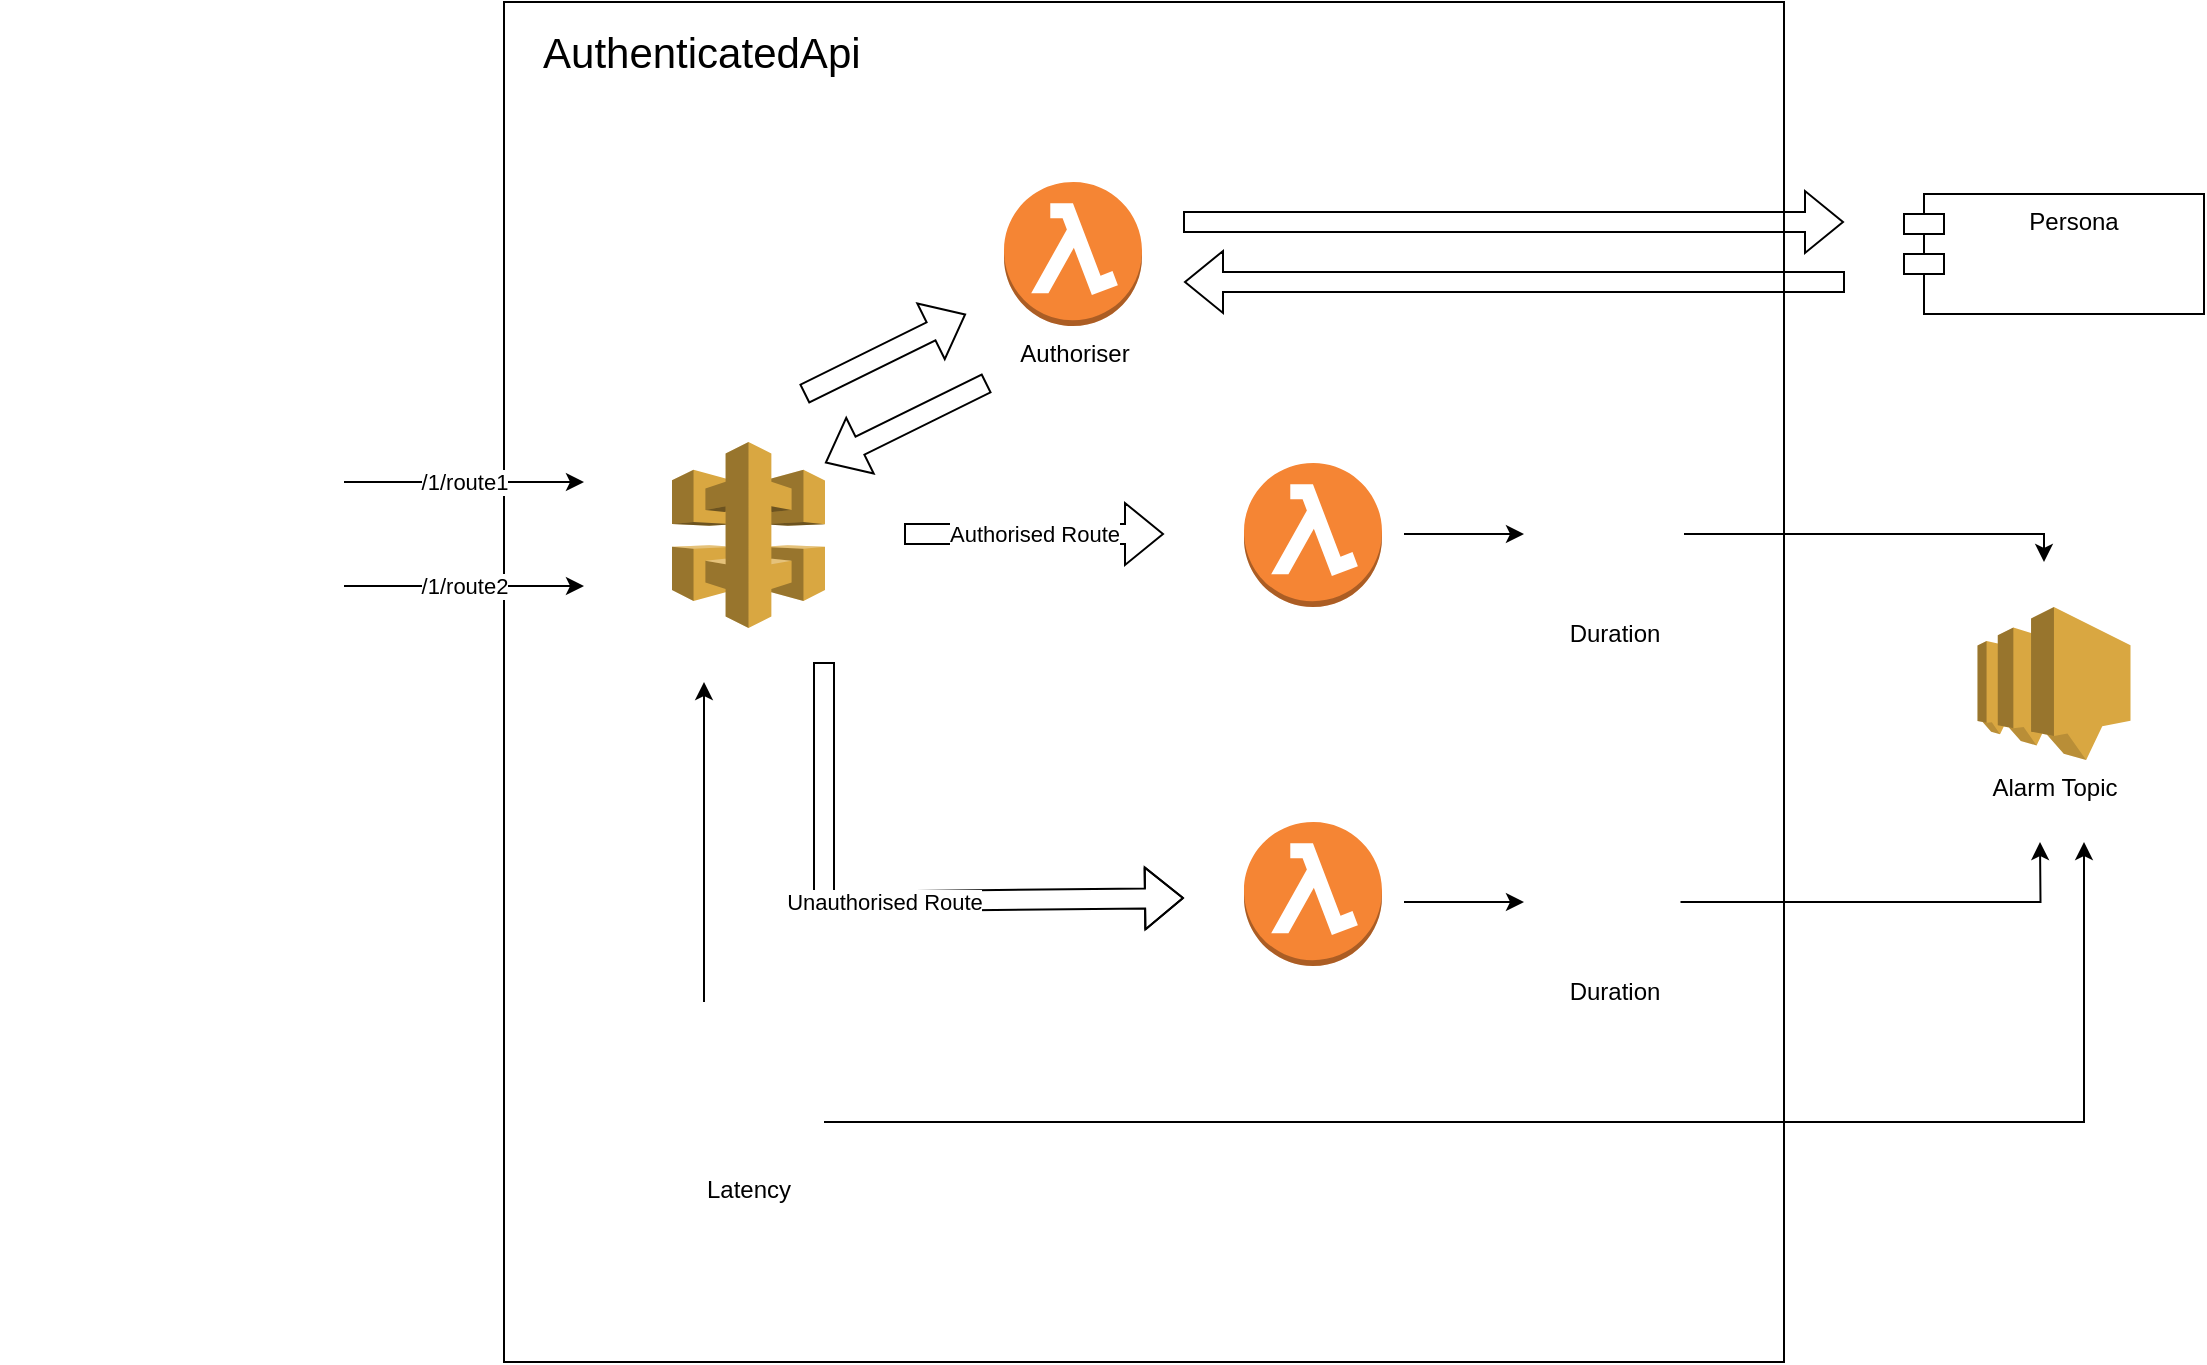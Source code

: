 <mxfile version="15.5.4" type="google"><diagram id="J5kn1CS6Npnnee4UM8Jo" name="Page-1"><mxGraphModel dx="2062" dy="2255" grid="1" gridSize="10" guides="1" tooltips="1" connect="1" arrows="1" fold="1" page="1" pageScale="1" pageWidth="827" pageHeight="1169" math="0" shadow="0"><root><mxCell id="0"/><mxCell id="1" parent="0"/><mxCell id="6ziRulM4fkUwtMkTf1GO-29" value="&lt;font style=&quot;font-size: 21px&quot;&gt;&amp;nbsp; &amp;nbsp;AuthenticatedApi&lt;br&gt;&lt;br&gt;&lt;br&gt;&lt;br&gt;&lt;br&gt;&lt;br&gt;&lt;br&gt;&lt;br&gt;&lt;br&gt;&lt;br&gt;&lt;br&gt;&lt;br&gt;&lt;br&gt;&lt;br&gt;&lt;br&gt;&lt;br&gt;&lt;br&gt;&lt;br&gt;&lt;br&gt;&lt;br&gt;&lt;br&gt;&lt;br&gt;&lt;br&gt;&lt;br&gt;&lt;br&gt;&lt;br&gt;&lt;/font&gt;" style="rounded=0;whiteSpace=wrap;html=1;align=left;" vertex="1" parent="1"><mxGeometry x="350" y="-1120" width="640" height="680" as="geometry"/></mxCell><mxCell id="6ziRulM4fkUwtMkTf1GO-1" value="" style="outlineConnect=0;dashed=0;verticalLabelPosition=bottom;verticalAlign=top;align=center;html=1;shape=mxgraph.aws3.api_gateway;fillColor=#D9A741;gradientColor=none;" vertex="1" parent="1"><mxGeometry x="434" y="-900" width="76.5" height="93" as="geometry"/></mxCell><mxCell id="6ziRulM4fkUwtMkTf1GO-2" value="Authoriser" style="outlineConnect=0;dashed=0;verticalLabelPosition=bottom;verticalAlign=top;align=center;html=1;shape=mxgraph.aws3.lambda_function;fillColor=#F58534;gradientColor=none;" vertex="1" parent="1"><mxGeometry x="600" y="-1030" width="69" height="72" as="geometry"/></mxCell><mxCell id="6ziRulM4fkUwtMkTf1GO-3" value="" style="outlineConnect=0;dashed=0;verticalLabelPosition=bottom;verticalAlign=top;align=center;html=1;shape=mxgraph.aws3.lambda_function;fillColor=#F58534;gradientColor=none;" vertex="1" parent="1"><mxGeometry x="720" y="-889.5" width="69" height="72" as="geometry"/></mxCell><mxCell id="6ziRulM4fkUwtMkTf1GO-4" value="" style="outlineConnect=0;dashed=0;verticalLabelPosition=bottom;verticalAlign=top;align=center;html=1;shape=mxgraph.aws3.lambda_function;fillColor=#F58534;gradientColor=none;" vertex="1" parent="1"><mxGeometry x="720" y="-710" width="69" height="72" as="geometry"/></mxCell><mxCell id="6ziRulM4fkUwtMkTf1GO-6" value="/1/route1" style="endArrow=classic;html=1;rounded=0;" edge="1" parent="1"><mxGeometry width="50" height="50" relative="1" as="geometry"><mxPoint x="270" y="-880" as="sourcePoint"/><mxPoint x="390" y="-880" as="targetPoint"/></mxGeometry></mxCell><mxCell id="6ziRulM4fkUwtMkTf1GO-7" value="" style="shape=image;html=1;verticalAlign=top;verticalLabelPosition=bottom;labelBackgroundColor=#ffffff;imageAspect=0;aspect=fixed;image=https://cdn2.iconfinder.com/data/icons/action-line-1/32/http-128.png" vertex="1" parent="1"><mxGeometry x="98.5" y="-928" width="128" height="128" as="geometry"/></mxCell><mxCell id="6ziRulM4fkUwtMkTf1GO-8" value="/1/route2" style="endArrow=classic;html=1;rounded=0;" edge="1" parent="1"><mxGeometry width="50" height="50" relative="1" as="geometry"><mxPoint x="270" y="-828" as="sourcePoint"/><mxPoint x="390" y="-828" as="targetPoint"/></mxGeometry></mxCell><mxCell id="6ziRulM4fkUwtMkTf1GO-9" value="Authorised Route" style="shape=flexArrow;endArrow=classic;html=1;rounded=0;" edge="1" parent="1"><mxGeometry width="50" height="50" relative="1" as="geometry"><mxPoint x="550" y="-854" as="sourcePoint"/><mxPoint x="680" y="-854" as="targetPoint"/></mxGeometry></mxCell><mxCell id="6ziRulM4fkUwtMkTf1GO-10" value="Unauthorised Route" style="shape=flexArrow;endArrow=classic;html=1;rounded=0;" edge="1" parent="1"><mxGeometry width="50" height="50" relative="1" as="geometry"><mxPoint x="510" y="-790" as="sourcePoint"/><mxPoint x="690" y="-672" as="targetPoint"/><Array as="points"><mxPoint x="510" y="-670"/></Array></mxGeometry></mxCell><mxCell id="6ziRulM4fkUwtMkTf1GO-11" value="Persona" style="shape=module;align=left;spacingLeft=20;align=center;verticalAlign=top;" vertex="1" parent="1"><mxGeometry x="1050" y="-1024" width="150" height="60" as="geometry"/></mxCell><mxCell id="6ziRulM4fkUwtMkTf1GO-12" value="" style="shape=flexArrow;endArrow=classic;html=1;rounded=0;" edge="1" parent="1"><mxGeometry width="50" height="50" relative="1" as="geometry"><mxPoint x="689.5" y="-1010" as="sourcePoint"/><mxPoint x="1020" y="-1010" as="targetPoint"/></mxGeometry></mxCell><mxCell id="6ziRulM4fkUwtMkTf1GO-13" value="" style="shape=flexArrow;endArrow=classic;html=1;rounded=0;" edge="1" parent="1"><mxGeometry width="50" height="50" relative="1" as="geometry"><mxPoint x="500" y="-924" as="sourcePoint"/><mxPoint x="581" y="-964" as="targetPoint"/></mxGeometry></mxCell><mxCell id="6ziRulM4fkUwtMkTf1GO-14" value="" style="shape=flexArrow;endArrow=classic;html=1;rounded=0;" edge="1" parent="1"><mxGeometry width="50" height="50" relative="1" as="geometry"><mxPoint x="591.5" y="-929.5" as="sourcePoint"/><mxPoint x="510.5" y="-889.5" as="targetPoint"/></mxGeometry></mxCell><mxCell id="6ziRulM4fkUwtMkTf1GO-15" value="" style="shape=flexArrow;endArrow=classic;html=1;rounded=0;" edge="1" parent="1"><mxGeometry width="50" height="50" relative="1" as="geometry"><mxPoint x="1020.5" y="-980" as="sourcePoint"/><mxPoint x="690" y="-980" as="targetPoint"/></mxGeometry></mxCell><mxCell id="6ziRulM4fkUwtMkTf1GO-16" value="Latency" style="shape=image;html=1;verticalAlign=top;verticalLabelPosition=bottom;labelBackgroundColor=#ffffff;imageAspect=0;aspect=fixed;image=https://cdn2.iconfinder.com/data/icons/amazon-aws-stencils/100/Deployment__Management_copy_CloudWatch_Alarm-128.png" vertex="1" parent="1"><mxGeometry x="437.25" y="-610" width="70" height="70" as="geometry"/></mxCell><mxCell id="6ziRulM4fkUwtMkTf1GO-17" value="Alarm Topic" style="outlineConnect=0;dashed=0;verticalLabelPosition=bottom;verticalAlign=top;align=center;html=1;shape=mxgraph.aws3.sns;fillColor=#D9A741;gradientColor=none;" vertex="1" parent="1"><mxGeometry x="1086.75" y="-817.5" width="76.5" height="76.5" as="geometry"/></mxCell><mxCell id="6ziRulM4fkUwtMkTf1GO-20" value="Duration" style="shape=image;html=1;verticalAlign=top;verticalLabelPosition=bottom;labelBackgroundColor=#ffffff;imageAspect=0;aspect=fixed;image=https://cdn2.iconfinder.com/data/icons/amazon-aws-stencils/100/Deployment__Management_copy_CloudWatch_Alarm-128.png" vertex="1" parent="1"><mxGeometry x="870" y="-888.5" width="70" height="70" as="geometry"/></mxCell><mxCell id="6ziRulM4fkUwtMkTf1GO-21" value="Duration" style="shape=image;html=1;verticalAlign=top;verticalLabelPosition=bottom;labelBackgroundColor=#ffffff;imageAspect=0;aspect=fixed;image=https://cdn2.iconfinder.com/data/icons/amazon-aws-stencils/100/Deployment__Management_copy_CloudWatch_Alarm-128.png" vertex="1" parent="1"><mxGeometry x="870" y="-709" width="70" height="70" as="geometry"/></mxCell><mxCell id="6ziRulM4fkUwtMkTf1GO-22" value="" style="endArrow=classic;html=1;rounded=0;edgeStyle=orthogonalEdgeStyle;" edge="1" parent="1"><mxGeometry width="50" height="50" relative="1" as="geometry"><mxPoint x="450" y="-620" as="sourcePoint"/><mxPoint x="450" y="-780" as="targetPoint"/><Array as="points"><mxPoint x="450" y="-690"/></Array></mxGeometry></mxCell><mxCell id="6ziRulM4fkUwtMkTf1GO-23" value="" style="endArrow=classic;html=1;rounded=0;edgeStyle=orthogonalEdgeStyle;" edge="1" parent="1"><mxGeometry width="50" height="50" relative="1" as="geometry"><mxPoint x="510" y="-560" as="sourcePoint"/><mxPoint x="1140" y="-700" as="targetPoint"/><Array as="points"><mxPoint x="1140" y="-560"/><mxPoint x="1140" y="-690"/></Array></mxGeometry></mxCell><mxCell id="6ziRulM4fkUwtMkTf1GO-25" value="" style="endArrow=classic;html=1;rounded=0;" edge="1" parent="1"><mxGeometry width="50" height="50" relative="1" as="geometry"><mxPoint x="800" y="-670" as="sourcePoint"/><mxPoint x="860" y="-670" as="targetPoint"/></mxGeometry></mxCell><mxCell id="6ziRulM4fkUwtMkTf1GO-26" value="" style="endArrow=classic;html=1;rounded=0;" edge="1" parent="1"><mxGeometry width="50" height="50" relative="1" as="geometry"><mxPoint x="800" y="-854" as="sourcePoint"/><mxPoint x="860" y="-854" as="targetPoint"/></mxGeometry></mxCell><mxCell id="6ziRulM4fkUwtMkTf1GO-27" value="" style="endArrow=classic;html=1;rounded=0;" edge="1" parent="1"><mxGeometry width="50" height="50" relative="1" as="geometry"><mxPoint x="940" y="-854" as="sourcePoint"/><mxPoint x="1120" y="-840" as="targetPoint"/><Array as="points"><mxPoint x="1120" y="-854"/></Array></mxGeometry></mxCell><mxCell id="6ziRulM4fkUwtMkTf1GO-28" value="" style="endArrow=classic;html=1;rounded=0;" edge="1" parent="1"><mxGeometry width="50" height="50" relative="1" as="geometry"><mxPoint x="938.25" y="-670" as="sourcePoint"/><mxPoint x="1118" y="-700" as="targetPoint"/><Array as="points"><mxPoint x="1118.25" y="-670"/></Array></mxGeometry></mxCell></root></mxGraphModel></diagram></mxfile>